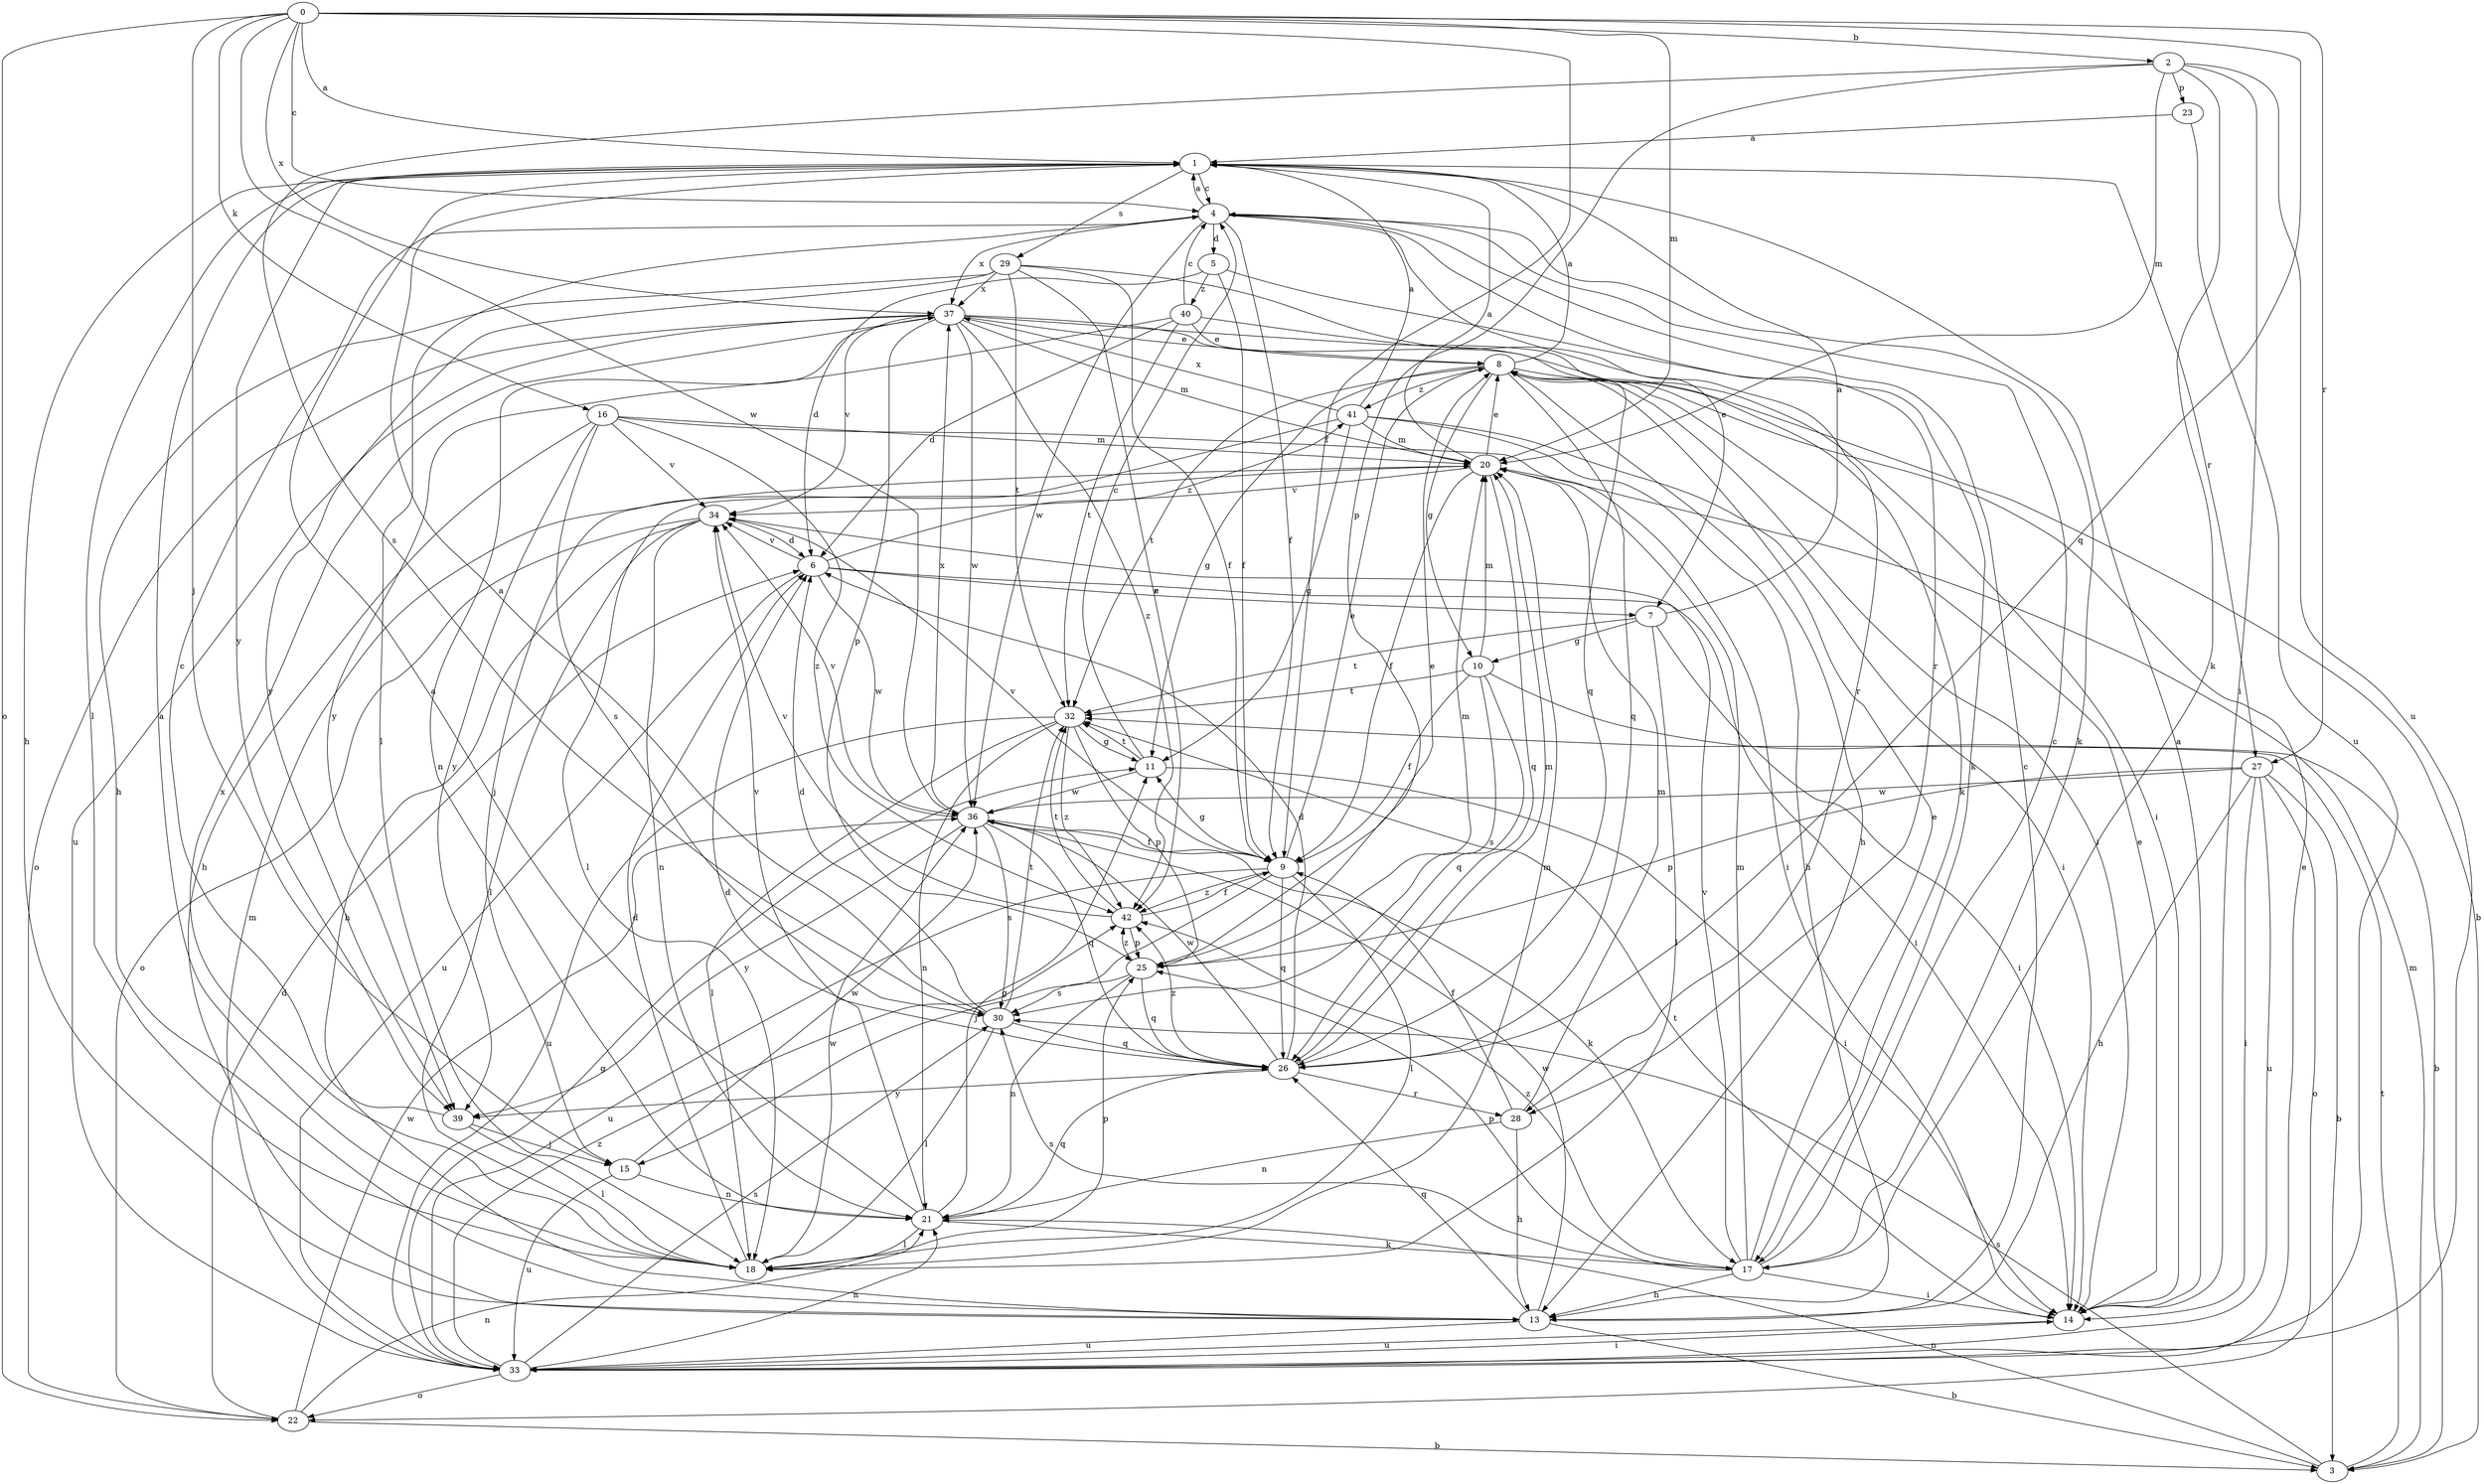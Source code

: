 strict digraph  {
0;
1;
2;
3;
4;
5;
6;
7;
8;
9;
10;
11;
13;
14;
15;
16;
17;
18;
20;
21;
22;
23;
25;
26;
27;
28;
29;
30;
32;
33;
34;
36;
37;
39;
40;
41;
42;
0 -> 1  [label=a];
0 -> 2  [label=b];
0 -> 4  [label=c];
0 -> 9  [label=f];
0 -> 15  [label=j];
0 -> 16  [label=k];
0 -> 20  [label=m];
0 -> 22  [label=o];
0 -> 26  [label=q];
0 -> 27  [label=r];
0 -> 36  [label=w];
0 -> 37  [label=x];
1 -> 4  [label=c];
1 -> 13  [label=h];
1 -> 18  [label=l];
1 -> 27  [label=r];
1 -> 29  [label=s];
1 -> 39  [label=y];
2 -> 14  [label=i];
2 -> 17  [label=k];
2 -> 20  [label=m];
2 -> 23  [label=p];
2 -> 25  [label=p];
2 -> 30  [label=s];
2 -> 33  [label=u];
3 -> 20  [label=m];
3 -> 21  [label=n];
3 -> 30  [label=s];
3 -> 32  [label=t];
4 -> 1  [label=a];
4 -> 5  [label=d];
4 -> 7  [label=e];
4 -> 9  [label=f];
4 -> 17  [label=k];
4 -> 18  [label=l];
4 -> 28  [label=r];
4 -> 36  [label=w];
4 -> 37  [label=x];
5 -> 6  [label=d];
5 -> 9  [label=f];
5 -> 17  [label=k];
5 -> 40  [label=z];
6 -> 7  [label=e];
6 -> 14  [label=i];
6 -> 33  [label=u];
6 -> 34  [label=v];
6 -> 36  [label=w];
6 -> 41  [label=z];
7 -> 1  [label=a];
7 -> 10  [label=g];
7 -> 14  [label=i];
7 -> 18  [label=l];
7 -> 32  [label=t];
8 -> 1  [label=a];
8 -> 3  [label=b];
8 -> 10  [label=g];
8 -> 11  [label=g];
8 -> 13  [label=h];
8 -> 14  [label=i];
8 -> 26  [label=q];
8 -> 32  [label=t];
8 -> 41  [label=z];
9 -> 8  [label=e];
9 -> 11  [label=g];
9 -> 15  [label=j];
9 -> 18  [label=l];
9 -> 26  [label=q];
9 -> 33  [label=u];
9 -> 34  [label=v];
9 -> 42  [label=z];
10 -> 3  [label=b];
10 -> 9  [label=f];
10 -> 20  [label=m];
10 -> 26  [label=q];
10 -> 30  [label=s];
10 -> 32  [label=t];
11 -> 4  [label=c];
11 -> 14  [label=i];
11 -> 32  [label=t];
11 -> 36  [label=w];
13 -> 3  [label=b];
13 -> 4  [label=c];
13 -> 26  [label=q];
13 -> 33  [label=u];
13 -> 36  [label=w];
14 -> 1  [label=a];
14 -> 8  [label=e];
14 -> 32  [label=t];
14 -> 33  [label=u];
15 -> 21  [label=n];
15 -> 33  [label=u];
15 -> 36  [label=w];
16 -> 13  [label=h];
16 -> 14  [label=i];
16 -> 20  [label=m];
16 -> 30  [label=s];
16 -> 34  [label=v];
16 -> 39  [label=y];
16 -> 42  [label=z];
17 -> 4  [label=c];
17 -> 8  [label=e];
17 -> 13  [label=h];
17 -> 14  [label=i];
17 -> 20  [label=m];
17 -> 25  [label=p];
17 -> 30  [label=s];
17 -> 34  [label=v];
17 -> 42  [label=z];
18 -> 1  [label=a];
18 -> 6  [label=d];
18 -> 20  [label=m];
18 -> 25  [label=p];
18 -> 36  [label=w];
18 -> 37  [label=x];
20 -> 1  [label=a];
20 -> 8  [label=e];
20 -> 9  [label=f];
20 -> 18  [label=l];
20 -> 26  [label=q];
20 -> 34  [label=v];
21 -> 1  [label=a];
21 -> 6  [label=d];
21 -> 11  [label=g];
21 -> 17  [label=k];
21 -> 18  [label=l];
21 -> 26  [label=q];
22 -> 3  [label=b];
22 -> 6  [label=d];
22 -> 21  [label=n];
22 -> 36  [label=w];
23 -> 1  [label=a];
23 -> 33  [label=u];
25 -> 8  [label=e];
25 -> 20  [label=m];
25 -> 21  [label=n];
25 -> 26  [label=q];
25 -> 30  [label=s];
25 -> 42  [label=z];
26 -> 6  [label=d];
26 -> 20  [label=m];
26 -> 28  [label=r];
26 -> 34  [label=v];
26 -> 36  [label=w];
26 -> 39  [label=y];
26 -> 42  [label=z];
27 -> 3  [label=b];
27 -> 13  [label=h];
27 -> 14  [label=i];
27 -> 22  [label=o];
27 -> 25  [label=p];
27 -> 33  [label=u];
27 -> 36  [label=w];
28 -> 9  [label=f];
28 -> 13  [label=h];
28 -> 20  [label=m];
28 -> 21  [label=n];
29 -> 9  [label=f];
29 -> 13  [label=h];
29 -> 28  [label=r];
29 -> 32  [label=t];
29 -> 37  [label=x];
29 -> 39  [label=y];
29 -> 42  [label=z];
30 -> 1  [label=a];
30 -> 6  [label=d];
30 -> 18  [label=l];
30 -> 26  [label=q];
30 -> 32  [label=t];
32 -> 11  [label=g];
32 -> 18  [label=l];
32 -> 21  [label=n];
32 -> 25  [label=p];
32 -> 33  [label=u];
32 -> 42  [label=z];
33 -> 8  [label=e];
33 -> 11  [label=g];
33 -> 14  [label=i];
33 -> 20  [label=m];
33 -> 21  [label=n];
33 -> 22  [label=o];
33 -> 30  [label=s];
33 -> 42  [label=z];
34 -> 6  [label=d];
34 -> 13  [label=h];
34 -> 18  [label=l];
34 -> 21  [label=n];
34 -> 22  [label=o];
36 -> 9  [label=f];
36 -> 17  [label=k];
36 -> 26  [label=q];
36 -> 30  [label=s];
36 -> 34  [label=v];
36 -> 37  [label=x];
36 -> 39  [label=y];
37 -> 8  [label=e];
37 -> 14  [label=i];
37 -> 17  [label=k];
37 -> 20  [label=m];
37 -> 21  [label=n];
37 -> 22  [label=o];
37 -> 25  [label=p];
37 -> 33  [label=u];
37 -> 34  [label=v];
37 -> 36  [label=w];
37 -> 42  [label=z];
39 -> 4  [label=c];
39 -> 15  [label=j];
39 -> 18  [label=l];
40 -> 4  [label=c];
40 -> 6  [label=d];
40 -> 8  [label=e];
40 -> 26  [label=q];
40 -> 32  [label=t];
40 -> 39  [label=y];
41 -> 1  [label=a];
41 -> 11  [label=g];
41 -> 13  [label=h];
41 -> 14  [label=i];
41 -> 15  [label=j];
41 -> 20  [label=m];
41 -> 37  [label=x];
42 -> 9  [label=f];
42 -> 25  [label=p];
42 -> 32  [label=t];
42 -> 34  [label=v];
}
